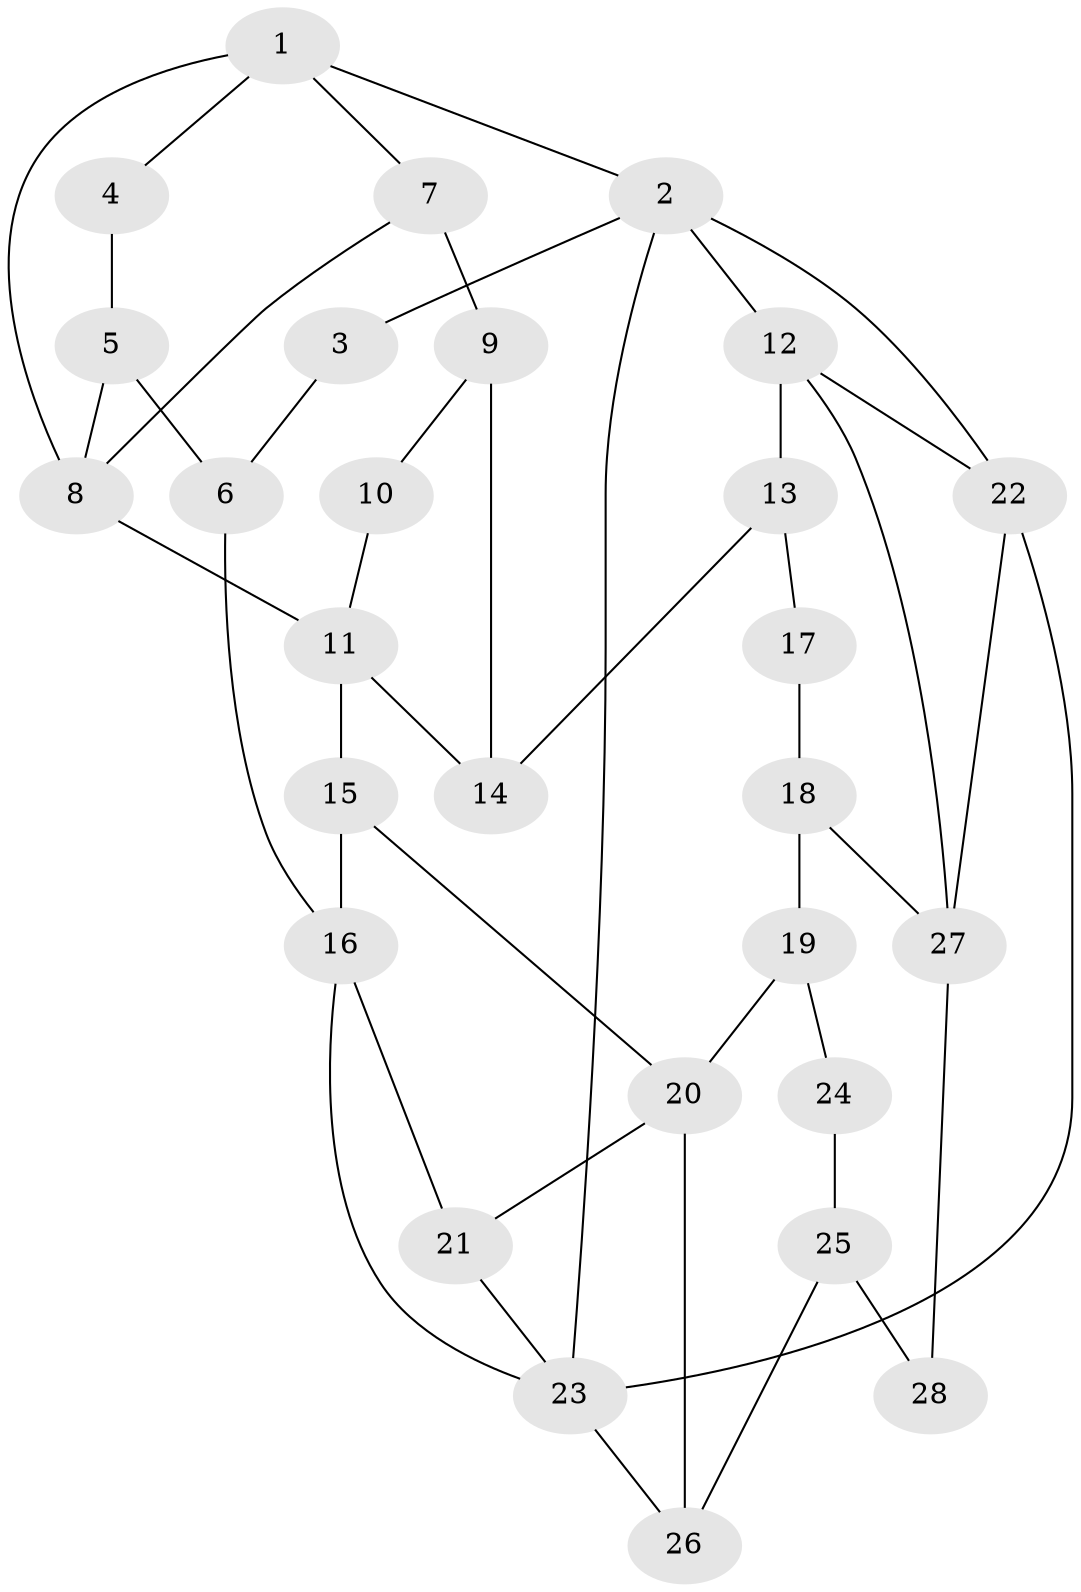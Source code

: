 // original degree distribution, {3: 0.025, 4: 0.225, 5: 0.55, 6: 0.2}
// Generated by graph-tools (version 1.1) at 2025/54/03/04/25 22:54:44]
// undirected, 28 vertices, 45 edges
graph export_dot {
  node [color=gray90,style=filled];
  1;
  2;
  3;
  4;
  5;
  6;
  7;
  8;
  9;
  10;
  11;
  12;
  13;
  14;
  15;
  16;
  17;
  18;
  19;
  20;
  21;
  22;
  23;
  24;
  25;
  26;
  27;
  28;
  1 -- 2 [weight=1.0];
  1 -- 4 [weight=1.0];
  1 -- 7 [weight=1.0];
  1 -- 8 [weight=1.0];
  2 -- 3 [weight=2.0];
  2 -- 12 [weight=1.0];
  2 -- 22 [weight=3.0];
  2 -- 23 [weight=1.0];
  3 -- 6 [weight=2.0];
  4 -- 5 [weight=2.0];
  5 -- 6 [weight=2.0];
  5 -- 8 [weight=1.0];
  6 -- 16 [weight=2.0];
  7 -- 8 [weight=1.0];
  7 -- 9 [weight=2.0];
  8 -- 11 [weight=2.0];
  9 -- 10 [weight=2.0];
  9 -- 14 [weight=2.0];
  10 -- 11 [weight=1.0];
  11 -- 14 [weight=1.0];
  11 -- 15 [weight=2.0];
  12 -- 13 [weight=2.0];
  12 -- 22 [weight=1.0];
  12 -- 27 [weight=1.0];
  13 -- 14 [weight=2.0];
  13 -- 17 [weight=2.0];
  15 -- 16 [weight=1.0];
  15 -- 20 [weight=2.0];
  16 -- 21 [weight=1.0];
  16 -- 23 [weight=1.0];
  17 -- 18 [weight=2.0];
  18 -- 19 [weight=2.0];
  18 -- 27 [weight=2.0];
  19 -- 20 [weight=1.0];
  19 -- 24 [weight=1.0];
  20 -- 21 [weight=2.0];
  20 -- 26 [weight=1.0];
  21 -- 23 [weight=1.0];
  22 -- 23 [weight=1.0];
  22 -- 27 [weight=1.0];
  23 -- 26 [weight=2.0];
  24 -- 25 [weight=2.0];
  25 -- 26 [weight=2.0];
  25 -- 28 [weight=2.0];
  27 -- 28 [weight=2.0];
}

